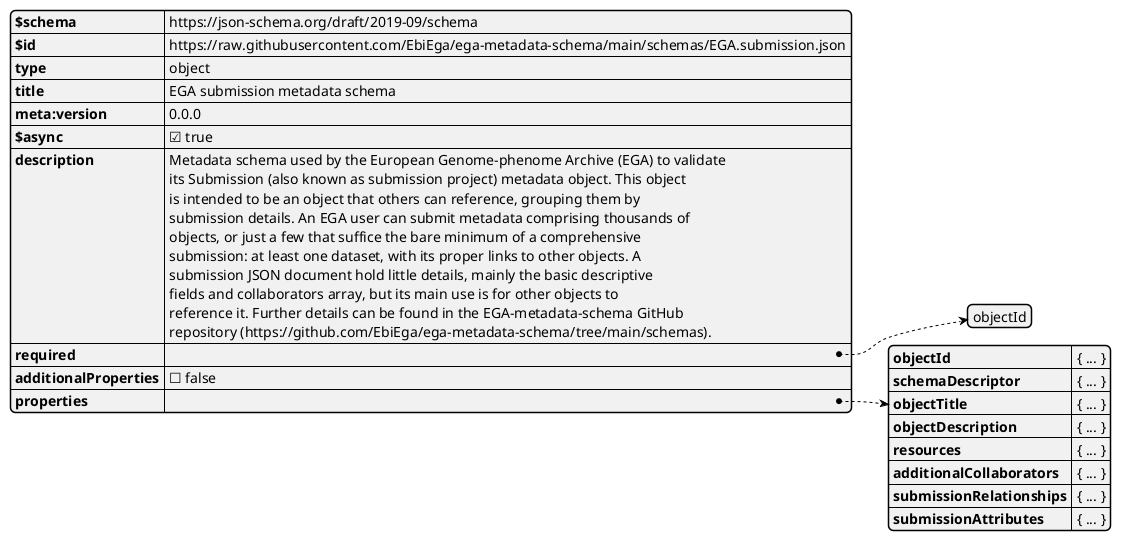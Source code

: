 @startjson

{
    "$schema": "https://json-schema.org/draft/2019-09/schema",
    "$id": "https://raw.githubusercontent.com/EbiEga/ega-metadata-schema/main/schemas/EGA.submission.json",
    "type": "object",
    "title": "EGA submission metadata schema",
    "meta:version": "0.0.0",
    "$async": true,
    "description": "Metadata schema used by the European Genome-phenome Archive (EGA) to validate \\nits Submission (also known as submission project) metadata object. This object \\nis intended to be an object that others can reference, grouping them by \\nsubmission details. An EGA user can submit metadata comprising thousands of \\nobjects, or just a few that suffice the bare minimum of a comprehensive \\nsubmission: at least one dataset, with its proper links to other objects. A \\nsubmission JSON document hold little details, mainly the basic descriptive \\nfields and collaborators array, but its main use is for other objects to \\nreference it. Further details can be found in the EGA-metadata-schema GitHub \\nrepository (https://github.com/EbiEga/ega-metadata-schema/tree/main/schemas).",
    "required": [
        "objectId"
    ],
    "additionalProperties": false,
    "properties": {
        "objectId": "{ ... }",
        "schemaDescriptor": "{ ... }",
        "objectTitle": "{ ... }",
        "objectDescription": "{ ... }",
        "resources": "{ ... }",
        "additionalCollaborators": "{ ... }",
        "submissionRelationships": "{ ... }",
        "submissionAttributes": "{ ... }"
    }
}
@endjson
